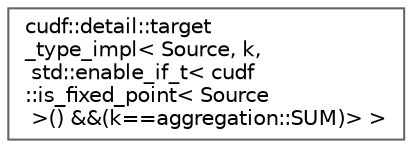 digraph "类继承关系图"
{
 // LATEX_PDF_SIZE
  bgcolor="transparent";
  edge [fontname=Helvetica,fontsize=10,labelfontname=Helvetica,labelfontsize=10];
  node [fontname=Helvetica,fontsize=10,shape=box,height=0.2,width=0.4];
  rankdir="LR";
  Node0 [id="Node000000",label="cudf::detail::target\l_type_impl\< Source, k,\l std::enable_if_t\< cudf\l::is_fixed_point\< Source\l \>() &&(k==aggregation::SUM)\> \>",height=0.2,width=0.4,color="grey40", fillcolor="white", style="filled",URL="$structcudf_1_1detail_1_1target__type__impl_3_01_source_00_01k_00_01std_1_1enable__if__t_3_01cudf860e3aa1a79ad60d80ae0d253e598b65.html",tooltip=" "];
}
